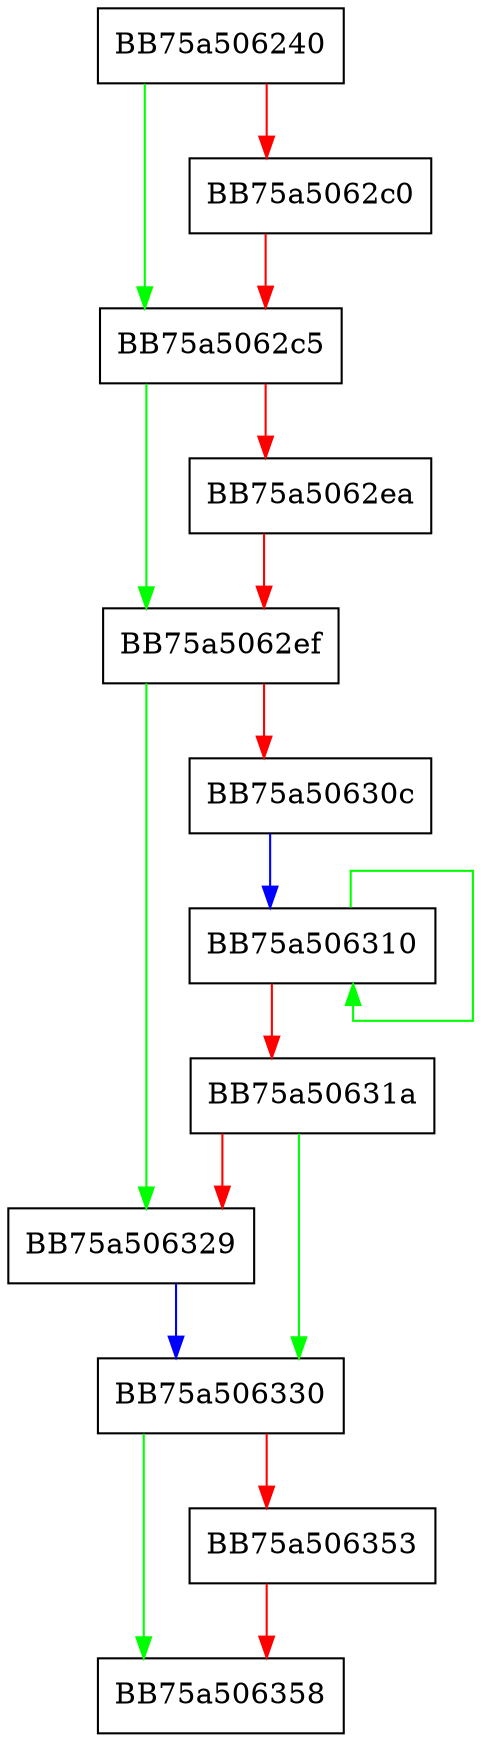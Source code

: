 digraph DriverInstaller {
  node [shape="box"];
  graph [splines=ortho];
  BB75a506240 -> BB75a5062c5 [color="green"];
  BB75a506240 -> BB75a5062c0 [color="red"];
  BB75a5062c0 -> BB75a5062c5 [color="red"];
  BB75a5062c5 -> BB75a5062ef [color="green"];
  BB75a5062c5 -> BB75a5062ea [color="red"];
  BB75a5062ea -> BB75a5062ef [color="red"];
  BB75a5062ef -> BB75a506329 [color="green"];
  BB75a5062ef -> BB75a50630c [color="red"];
  BB75a50630c -> BB75a506310 [color="blue"];
  BB75a506310 -> BB75a506310 [color="green"];
  BB75a506310 -> BB75a50631a [color="red"];
  BB75a50631a -> BB75a506330 [color="green"];
  BB75a50631a -> BB75a506329 [color="red"];
  BB75a506329 -> BB75a506330 [color="blue"];
  BB75a506330 -> BB75a506358 [color="green"];
  BB75a506330 -> BB75a506353 [color="red"];
  BB75a506353 -> BB75a506358 [color="red"];
}